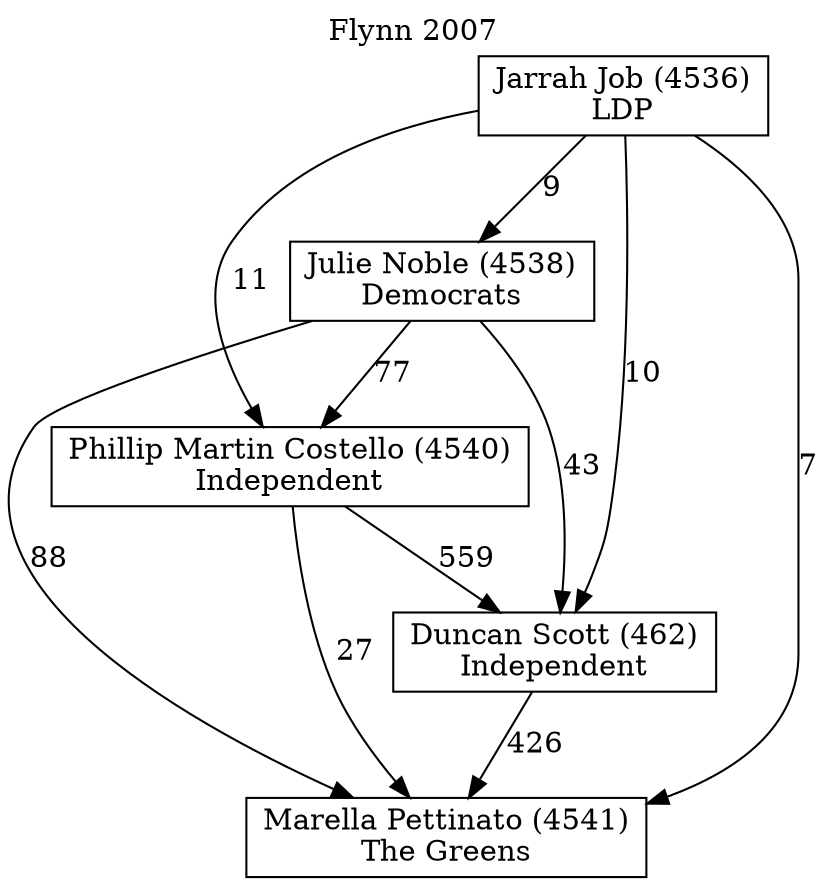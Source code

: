 // House preference flow
digraph "Marella Pettinato (4541)_Flynn_2007" {
	graph [label="Flynn 2007" labelloc=t mclimit=10]
	node [shape=box]
	"Duncan Scott (462)" [label="Duncan Scott (462)
Independent"]
	"Jarrah Job (4536)" [label="Jarrah Job (4536)
LDP"]
	"Julie Noble (4538)" [label="Julie Noble (4538)
Democrats"]
	"Marella Pettinato (4541)" [label="Marella Pettinato (4541)
The Greens"]
	"Phillip Martin Costello (4540)" [label="Phillip Martin Costello (4540)
Independent"]
	"Duncan Scott (462)" -> "Marella Pettinato (4541)" [label=426]
	"Jarrah Job (4536)" -> "Duncan Scott (462)" [label=10]
	"Jarrah Job (4536)" -> "Julie Noble (4538)" [label=9]
	"Jarrah Job (4536)" -> "Marella Pettinato (4541)" [label=7]
	"Jarrah Job (4536)" -> "Phillip Martin Costello (4540)" [label=11]
	"Julie Noble (4538)" -> "Duncan Scott (462)" [label=43]
	"Julie Noble (4538)" -> "Marella Pettinato (4541)" [label=88]
	"Julie Noble (4538)" -> "Phillip Martin Costello (4540)" [label=77]
	"Phillip Martin Costello (4540)" -> "Duncan Scott (462)" [label=559]
	"Phillip Martin Costello (4540)" -> "Marella Pettinato (4541)" [label=27]
}
